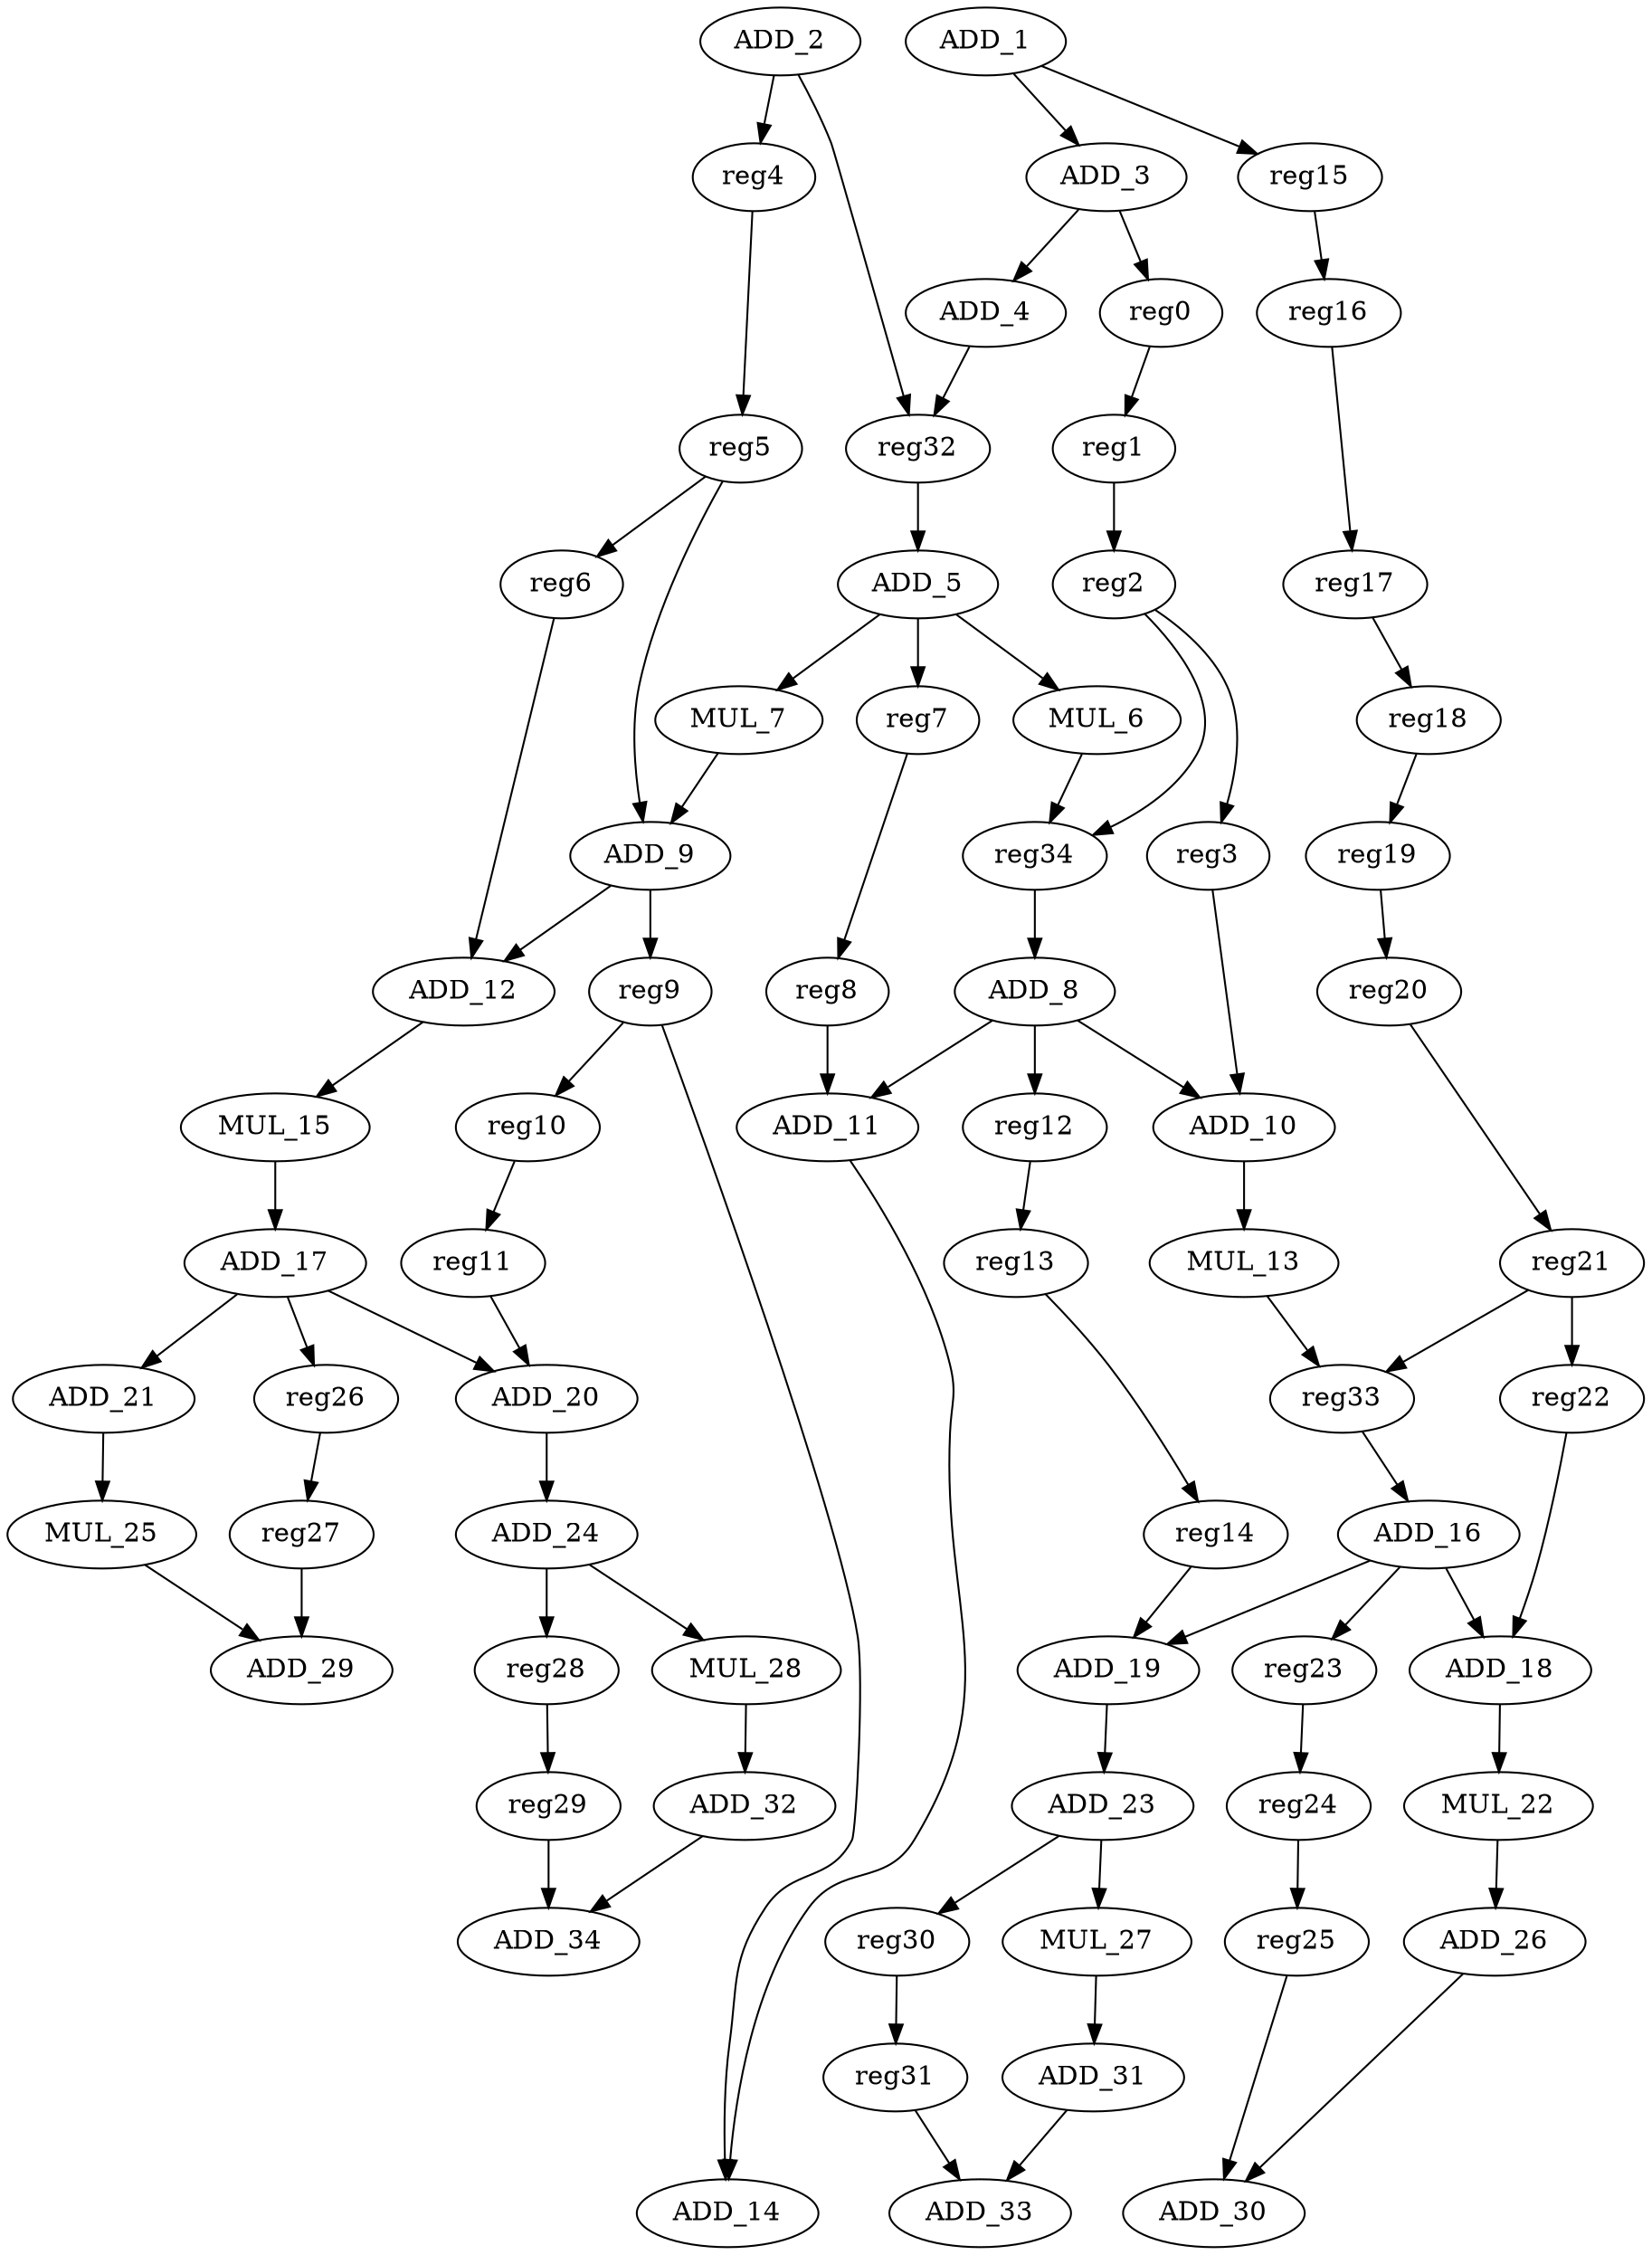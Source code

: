 digraph G {
    ADD_1;
    ADD_3;
    reg15;
    ADD_2;
    reg32;
    reg4;
    ADD_4;
    reg0;
    ADD_5;
    MUL_6;
    MUL_7;
    reg7;
    reg34;
    ADD_9;
    ADD_8;
    ADD_10;
    ADD_11;
    reg12;
    ADD_12;
    reg9;
    MUL_13;
    ADD_14;
    MUL_15;
    reg33;
    ADD_17;
    ADD_16;
    ADD_18;
    ADD_19;
    reg23;
    ADD_20;
    ADD_21;
    reg26;
    MUL_22;
    ADD_23;
    ADD_24;
    MUL_25;
    ADD_26;
    MUL_27;
    reg30;
    MUL_28;
    reg28;
    ADD_29;
    ADD_30;
    ADD_31;
    ADD_32;
    ADD_33;
    ADD_34;
    reg16;
    reg17;
    reg18;
    reg19;
    reg20;
    reg21;
    reg22;
    reg5;
    reg6;
    reg1;
    reg2;
    reg3;
    reg8;
    reg13;
    reg14;
    reg10;
    reg11;
    reg24;
    reg25;
    reg27;
    reg31;
    reg29;
    ADD_1 -> ADD_3 [weight=0];
    ADD_1 -> reg15 [weight=0];
    ADD_3 -> ADD_4 [weight=0];
    ADD_3 -> reg0 [weight=0];
    reg15 -> reg16 [weight=0];
    ADD_2 -> reg32 [weight=0];
    ADD_2 -> reg4 [weight=0];
    reg32 -> ADD_5 [weight=3];
    reg4 -> reg5 [weight=0];
    ADD_4 -> reg32 [weight=0];
    reg0 -> reg1 [weight=0];
    ADD_5 -> MUL_6 [weight=0];
    ADD_5 -> MUL_7 [weight=0];
    ADD_5 -> reg7 [weight=3];
    MUL_6 -> reg34 [weight=0];
    MUL_7 -> ADD_9 [weight=0];
    reg7 -> reg8 [weight=0];
    reg34 -> ADD_8 [weight=1];
    ADD_9 -> ADD_12 [weight=2];
    ADD_9 -> reg9 [weight=8];
    ADD_8 -> ADD_10 [weight=0];
    ADD_8 -> ADD_11 [weight=0];
    ADD_8 -> reg12 [weight=5];
    ADD_10 -> MUL_13 [weight=2];
    ADD_11 -> ADD_14 [weight=0];
    reg12 -> reg13 [weight=0];
    ADD_12 -> MUL_15 [weight=0];
    reg9 -> ADD_14 [weight=0];
    reg9 -> reg10 [weight=0];
    MUL_13 -> reg33 [weight=0];
    MUL_15 -> ADD_17 [weight=2];
    reg33 -> ADD_16 [weight=0];
    ADD_17 -> ADD_20 [weight=0];
    ADD_17 -> ADD_21 [weight=0];
    ADD_17 -> reg26 [weight=0];
    ADD_16 -> ADD_18 [weight=2];
    ADD_16 -> ADD_19 [weight=0];
    ADD_16 -> reg23 [weight=0];
    ADD_18 -> MUL_22 [weight=0];
    ADD_19 -> ADD_23 [weight=0];
    reg23 -> reg24 [weight=0];
    ADD_20 -> ADD_24 [weight=2];
    ADD_21 -> MUL_25 [weight=0];
    reg26 -> reg27 [weight=0];
    MUL_22 -> ADD_26 [weight=0];
    ADD_23 -> MUL_27 [weight=0];
    ADD_23 -> reg30 [weight=0];
    ADD_24 -> MUL_28 [weight=0];
    ADD_24 -> reg28 [weight=1];
    MUL_25 -> ADD_29 [weight=0];
    ADD_26 -> ADD_30 [weight=0];
    MUL_27 -> ADD_31 [weight=0];
    reg30 -> reg31 [weight=0];
    MUL_28 -> ADD_32 [weight=0];
    reg28 -> reg29 [weight=0];
    ADD_31 -> ADD_33 [weight=0];
    ADD_32 -> ADD_34 [weight=0];
    reg16 -> reg17 [weight=0];
    reg17 -> reg18 [weight=0];
    reg18 -> reg19 [weight=0];
    reg19 -> reg20 [weight=0];
    reg20 -> reg21 [weight=0];
    reg21 -> reg33 [weight=0];
    reg21 -> reg22 [weight=3];
    reg22 -> ADD_18 [weight=2];
    reg5 -> ADD_9 [weight=0];
    reg5 -> reg6 [weight=0];
    reg6 -> ADD_12 [weight=0];
    reg1 -> reg2 [weight=8];
    reg2 -> reg34 [weight=0];
    reg2 -> reg3 [weight=0];
    reg3 -> ADD_10 [weight=0];
    reg8 -> ADD_11 [weight=3];
    reg13 -> reg14 [weight=0];
    reg14 -> ADD_19 [weight=0];
    reg10 -> reg11 [weight=0];
    reg11 -> ADD_20 [weight=0];
    reg24 -> reg25 [weight=0];
    reg25 -> ADD_30 [weight=0];
    reg27 -> ADD_29 [weight=2];
    reg31 -> ADD_33 [weight=0];
    reg29 -> ADD_34 [weight=3];
}
